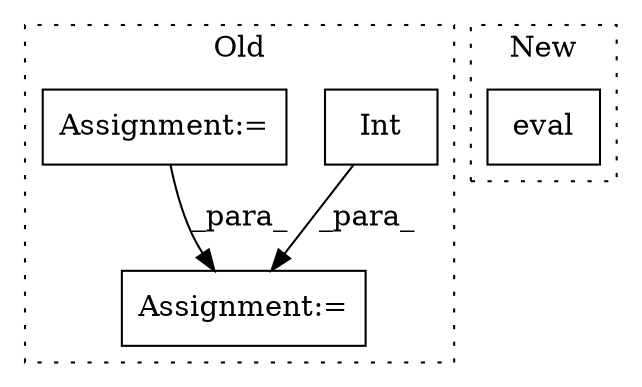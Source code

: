 digraph G {
subgraph cluster0 {
1 [label="Int" a="32" s="2847,2856" l="4,1" shape="box"];
3 [label="Assignment:=" a="7" s="2837" l="1" shape="box"];
4 [label="Assignment:=" a="7" s="2657" l="1" shape="box"];
label = "Old";
style="dotted";
}
subgraph cluster1 {
2 [label="eval" a="32" s="4618,4632" l="5,1" shape="box"];
label = "New";
style="dotted";
}
1 -> 3 [label="_para_"];
4 -> 3 [label="_para_"];
}